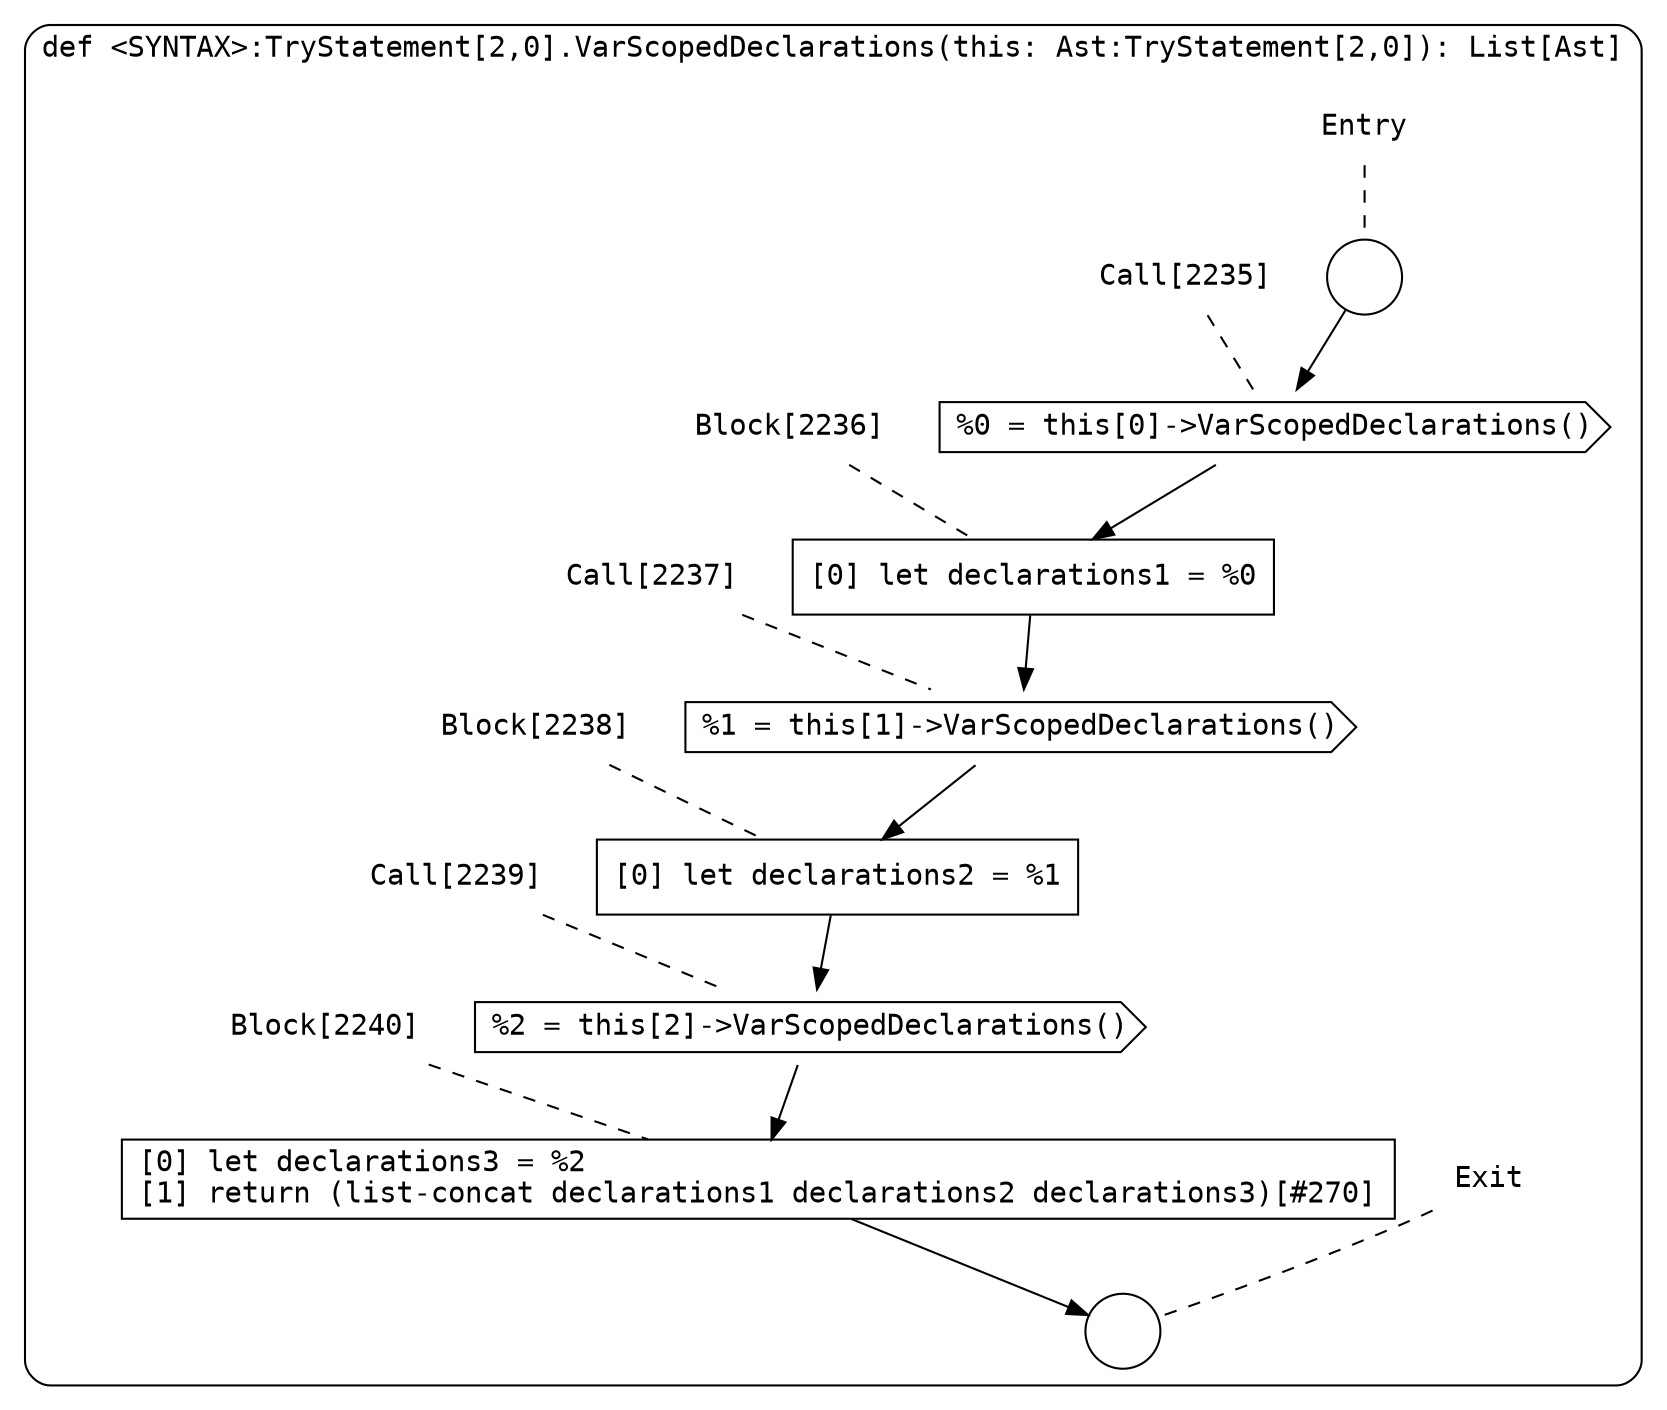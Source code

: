 digraph {
  graph [fontname = "Consolas"]
  node [fontname = "Consolas"]
  edge [fontname = "Consolas"]
  subgraph cluster445 {
    label = "def <SYNTAX>:TryStatement[2,0].VarScopedDeclarations(this: Ast:TryStatement[2,0]): List[Ast]"
    style = rounded
    cluster445_entry_name [shape=none, label=<<font color="black">Entry</font>>]
    cluster445_entry_name -> cluster445_entry [arrowhead=none, color="black", style=dashed]
    cluster445_entry [shape=circle label=" " color="black" fillcolor="white" style=filled]
    cluster445_entry -> node2235 [color="black"]
    cluster445_exit_name [shape=none, label=<<font color="black">Exit</font>>]
    cluster445_exit_name -> cluster445_exit [arrowhead=none, color="black", style=dashed]
    cluster445_exit [shape=circle label=" " color="black" fillcolor="white" style=filled]
    node2235_name [shape=none, label=<<font color="black">Call[2235]</font>>]
    node2235_name -> node2235 [arrowhead=none, color="black", style=dashed]
    node2235 [shape=cds, label=<<font color="black">%0 = this[0]-&gt;VarScopedDeclarations()</font>> color="black" fillcolor="white", style=filled]
    node2235 -> node2236 [color="black"]
    node2236_name [shape=none, label=<<font color="black">Block[2236]</font>>]
    node2236_name -> node2236 [arrowhead=none, color="black", style=dashed]
    node2236 [shape=box, label=<<font color="black">[0] let declarations1 = %0<BR ALIGN="LEFT"/></font>> color="black" fillcolor="white", style=filled]
    node2236 -> node2237 [color="black"]
    node2237_name [shape=none, label=<<font color="black">Call[2237]</font>>]
    node2237_name -> node2237 [arrowhead=none, color="black", style=dashed]
    node2237 [shape=cds, label=<<font color="black">%1 = this[1]-&gt;VarScopedDeclarations()</font>> color="black" fillcolor="white", style=filled]
    node2237 -> node2238 [color="black"]
    node2238_name [shape=none, label=<<font color="black">Block[2238]</font>>]
    node2238_name -> node2238 [arrowhead=none, color="black", style=dashed]
    node2238 [shape=box, label=<<font color="black">[0] let declarations2 = %1<BR ALIGN="LEFT"/></font>> color="black" fillcolor="white", style=filled]
    node2238 -> node2239 [color="black"]
    node2239_name [shape=none, label=<<font color="black">Call[2239]</font>>]
    node2239_name -> node2239 [arrowhead=none, color="black", style=dashed]
    node2239 [shape=cds, label=<<font color="black">%2 = this[2]-&gt;VarScopedDeclarations()</font>> color="black" fillcolor="white", style=filled]
    node2239 -> node2240 [color="black"]
    node2240_name [shape=none, label=<<font color="black">Block[2240]</font>>]
    node2240_name -> node2240 [arrowhead=none, color="black", style=dashed]
    node2240 [shape=box, label=<<font color="black">[0] let declarations3 = %2<BR ALIGN="LEFT"/>[1] return (list-concat declarations1 declarations2 declarations3)[#270]<BR ALIGN="LEFT"/></font>> color="black" fillcolor="white", style=filled]
    node2240 -> cluster445_exit [color="black"]
  }
}